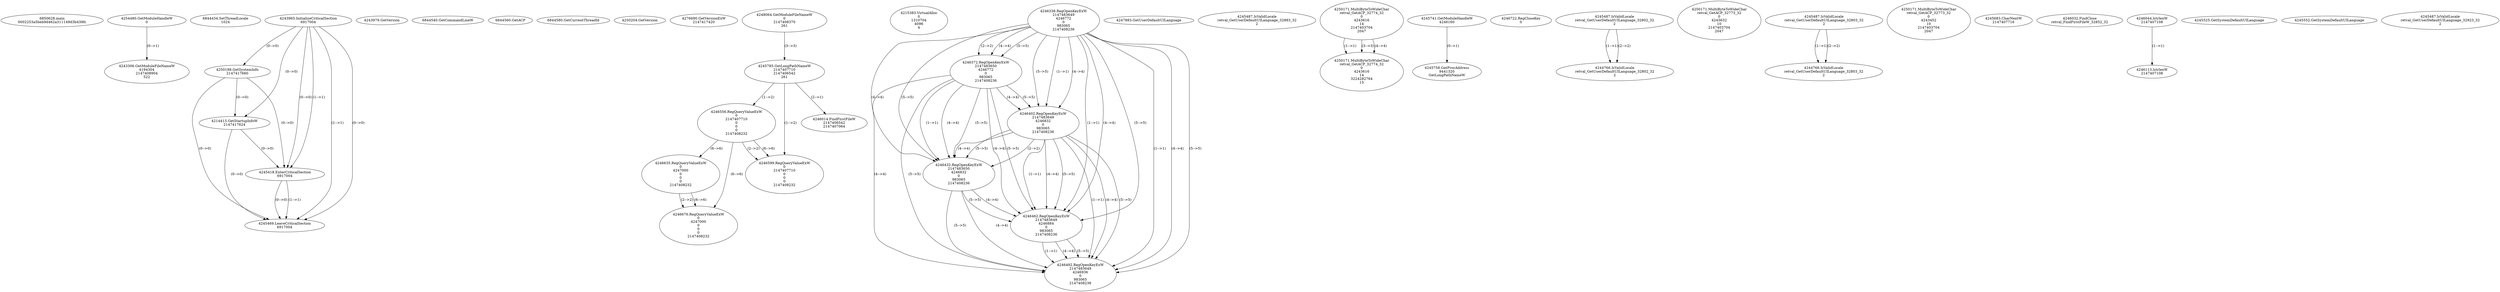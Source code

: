 // Global SCDG with merge call
digraph {
	0 [label="6850628.main
0002253a5beb9d462a311149d3b439fc"]
	1 [label="4254480.GetModuleHandleW
0"]
	2 [label="6844434.SetThreadLocale
1024"]
	3 [label="4243965.InitializeCriticalSection
6917004"]
	4 [label="4243979.GetVersion
"]
	5 [label="4250188.GetSystemInfo
2147417660"]
	3 -> 5 [label="(0-->0)"]
	6 [label="6844540.GetCommandLineW
"]
	7 [label="4214413.GetStartupInfoW
2147417624"]
	3 -> 7 [label="(0-->0)"]
	5 -> 7 [label="(0-->0)"]
	8 [label="6844560.GetACP
"]
	9 [label="6844580.GetCurrentThreadId
"]
	10 [label="4250204.GetVersion
"]
	11 [label="4276690.GetVersionExW
2147417420"]
	12 [label="4243306.GetModuleFileNameW
4194304
2147408904
522"]
	1 -> 12 [label="(0-->1)"]
	13 [label="4248064.GetModuleFileNameW
0
2147408370
261"]
	14 [label="4215383.VirtualAlloc
0
1310704
4096
4"]
	15 [label="4246338.RegOpenKeyExW
2147483649
4246772
0
983065
2147408236"]
	16 [label="4246372.RegOpenKeyExW
2147483650
4246772
0
983065
2147408236"]
	15 -> 16 [label="(2-->2)"]
	15 -> 16 [label="(4-->4)"]
	15 -> 16 [label="(5-->5)"]
	17 [label="4246402.RegOpenKeyExW
2147483649
4246832
0
983065
2147408236"]
	15 -> 17 [label="(1-->1)"]
	15 -> 17 [label="(4-->4)"]
	16 -> 17 [label="(4-->4)"]
	15 -> 17 [label="(5-->5)"]
	16 -> 17 [label="(5-->5)"]
	18 [label="4246432.RegOpenKeyExW
2147483650
4246832
0
983065
2147408236"]
	16 -> 18 [label="(1-->1)"]
	17 -> 18 [label="(2-->2)"]
	15 -> 18 [label="(4-->4)"]
	16 -> 18 [label="(4-->4)"]
	17 -> 18 [label="(4-->4)"]
	15 -> 18 [label="(5-->5)"]
	16 -> 18 [label="(5-->5)"]
	17 -> 18 [label="(5-->5)"]
	19 [label="4246462.RegOpenKeyExW
2147483649
4246884
0
983065
2147408236"]
	15 -> 19 [label="(1-->1)"]
	17 -> 19 [label="(1-->1)"]
	15 -> 19 [label="(4-->4)"]
	16 -> 19 [label="(4-->4)"]
	17 -> 19 [label="(4-->4)"]
	18 -> 19 [label="(4-->4)"]
	15 -> 19 [label="(5-->5)"]
	16 -> 19 [label="(5-->5)"]
	17 -> 19 [label="(5-->5)"]
	18 -> 19 [label="(5-->5)"]
	20 [label="4246492.RegOpenKeyExW
2147483649
4246936
0
983065
2147408236"]
	15 -> 20 [label="(1-->1)"]
	17 -> 20 [label="(1-->1)"]
	19 -> 20 [label="(1-->1)"]
	15 -> 20 [label="(4-->4)"]
	16 -> 20 [label="(4-->4)"]
	17 -> 20 [label="(4-->4)"]
	18 -> 20 [label="(4-->4)"]
	19 -> 20 [label="(4-->4)"]
	15 -> 20 [label="(5-->5)"]
	16 -> 20 [label="(5-->5)"]
	17 -> 20 [label="(5-->5)"]
	18 -> 20 [label="(5-->5)"]
	19 -> 20 [label="(5-->5)"]
	21 [label="4247883.GetUserDefaultUILanguage
"]
	22 [label="4245418.EnterCriticalSection
6917004"]
	3 -> 22 [label="(1-->1)"]
	3 -> 22 [label="(0-->0)"]
	5 -> 22 [label="(0-->0)"]
	7 -> 22 [label="(0-->0)"]
	23 [label="4245469.LeaveCriticalSection
6917004"]
	3 -> 23 [label="(1-->1)"]
	22 -> 23 [label="(1-->1)"]
	3 -> 23 [label="(0-->0)"]
	5 -> 23 [label="(0-->0)"]
	7 -> 23 [label="(0-->0)"]
	22 -> 23 [label="(0-->0)"]
	24 [label="4245487.IsValidLocale
retval_GetUserDefaultUILanguage_32883_32
2"]
	25 [label="4250171.MultiByteToWideChar
retval_GetACP_32774_32
0
4243616
14
2147403704
2047"]
	26 [label="4250171.MultiByteToWideChar
retval_GetACP_32774_32
0
4243616
14
3224282764
15"]
	25 -> 26 [label="(1-->1)"]
	25 -> 26 [label="(3-->3)"]
	25 -> 26 [label="(4-->4)"]
	27 [label="4245741.GetModuleHandleW
4246160"]
	28 [label="4245758.GetProcAddress
9441320
GetLongPathNameW"]
	27 -> 28 [label="(0-->1)"]
	29 [label="4245785.GetLongPathNameW
2147407710
2147406542
261"]
	13 -> 29 [label="(3-->3)"]
	30 [label="4246556.RegQueryValueExW
0
2147407710
0
0
0
2147408232"]
	29 -> 30 [label="(1-->2)"]
	31 [label="4246635.RegQueryValueExW
0
4247000
0
0
0
2147408232"]
	30 -> 31 [label="(6-->6)"]
	32 [label="4246676.RegQueryValueExW
0
4247000
0
0
0
2147408232"]
	31 -> 32 [label="(2-->2)"]
	30 -> 32 [label="(6-->6)"]
	31 -> 32 [label="(6-->6)"]
	33 [label="4246722.RegCloseKey
0"]
	34 [label="4245487.IsValidLocale
retval_GetUserDefaultUILanguage_32802_32
2"]
	35 [label="4250171.MultiByteToWideChar
retval_GetACP_32773_32
0
4243632
10
2147403704
2047"]
	36 [label="4246599.RegQueryValueExW
0
2147407710
0
0
0
2147408232"]
	29 -> 36 [label="(1-->2)"]
	30 -> 36 [label="(2-->2)"]
	30 -> 36 [label="(6-->6)"]
	37 [label="4245487.IsValidLocale
retval_GetUserDefaultUILanguage_32803_32
2"]
	38 [label="4250171.MultiByteToWideChar
retval_GetACP_32773_32
0
4243452
10
2147403704
2047"]
	39 [label="4245683.CharNextW
2147407716"]
	40 [label="4246014.FindFirstFileW
2147406542
2147407064"]
	29 -> 40 [label="(2-->1)"]
	41 [label="4246032.FindClose
retval_FindFirstFileW_32852_32"]
	42 [label="4246044.lstrlenW
2147407108"]
	43 [label="4246113.lstrlenW
2147407108"]
	42 -> 43 [label="(1-->1)"]
	44 [label="4244766.IsValidLocale
retval_GetUserDefaultUILanguage_32803_32
2"]
	37 -> 44 [label="(1-->1)"]
	37 -> 44 [label="(2-->2)"]
	45 [label="4245525.GetSystemDefaultUILanguage
"]
	46 [label="4245552.GetSystemDefaultUILanguage
"]
	47 [label="4244766.IsValidLocale
retval_GetUserDefaultUILanguage_32802_32
2"]
	34 -> 47 [label="(1-->1)"]
	34 -> 47 [label="(2-->2)"]
	48 [label="4245487.IsValidLocale
retval_GetUserDefaultUILanguage_32923_32
2"]
}
